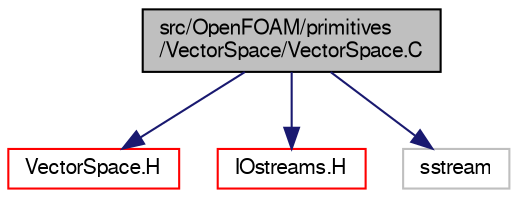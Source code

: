 digraph "src/OpenFOAM/primitives/VectorSpace/VectorSpace.C"
{
  bgcolor="transparent";
  edge [fontname="FreeSans",fontsize="10",labelfontname="FreeSans",labelfontsize="10"];
  node [fontname="FreeSans",fontsize="10",shape=record];
  Node0 [label="src/OpenFOAM/primitives\l/VectorSpace/VectorSpace.C",height=0.2,width=0.4,color="black", fillcolor="grey75", style="filled", fontcolor="black"];
  Node0 -> Node1 [color="midnightblue",fontsize="10",style="solid",fontname="FreeSans"];
  Node1 [label="VectorSpace.H",height=0.2,width=0.4,color="red",URL="$a12863.html"];
  Node0 -> Node42 [color="midnightblue",fontsize="10",style="solid",fontname="FreeSans"];
  Node42 [label="IOstreams.H",height=0.2,width=0.4,color="red",URL="$a09104.html",tooltip="Useful combination of include files which define Sin, Sout and Serr and the use of IO streams general..."];
  Node0 -> Node65 [color="midnightblue",fontsize="10",style="solid",fontname="FreeSans"];
  Node65 [label="sstream",height=0.2,width=0.4,color="grey75"];
}
